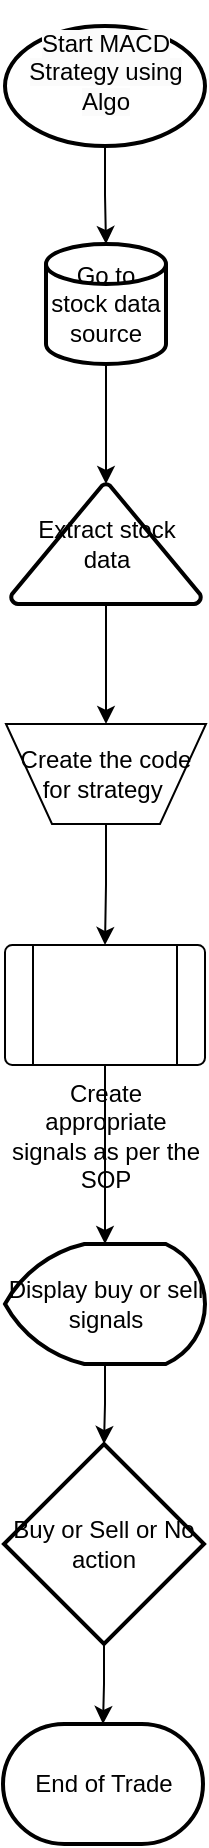 <mxfile version="20.7.2" type="device"><diagram id="C5RBs43oDa-KdzZeNtuy" name="Page-1"><mxGraphModel dx="880" dy="452" grid="1" gridSize="10" guides="1" tooltips="1" connect="1" arrows="1" fold="1" page="1" pageScale="1" pageWidth="827" pageHeight="1169" math="0" shadow="0"><root><mxCell id="WIyWlLk6GJQsqaUBKTNV-0"/><mxCell id="WIyWlLk6GJQsqaUBKTNV-1" parent="WIyWlLk6GJQsqaUBKTNV-0"/><mxCell id="7RXHgZewywhJvZ7uJUFR-23" value="" style="edgeStyle=orthogonalEdgeStyle;rounded=0;orthogonalLoop=1;jettySize=auto;html=1;" edge="1" parent="WIyWlLk6GJQsqaUBKTNV-1" source="7RXHgZewywhJvZ7uJUFR-2" target="7RXHgZewywhJvZ7uJUFR-3"><mxGeometry relative="1" as="geometry"/></mxCell><mxCell id="7RXHgZewywhJvZ7uJUFR-2" value="Go to stock data source" style="strokeWidth=2;html=1;shape=mxgraph.flowchart.database;whiteSpace=wrap;" vertex="1" parent="WIyWlLk6GJQsqaUBKTNV-1"><mxGeometry x="190" y="170" width="60" height="60" as="geometry"/></mxCell><mxCell id="7RXHgZewywhJvZ7uJUFR-24" value="" style="edgeStyle=orthogonalEdgeStyle;rounded=0;orthogonalLoop=1;jettySize=auto;html=1;" edge="1" parent="WIyWlLk6GJQsqaUBKTNV-1" source="7RXHgZewywhJvZ7uJUFR-3" target="7RXHgZewywhJvZ7uJUFR-6"><mxGeometry relative="1" as="geometry"/></mxCell><mxCell id="7RXHgZewywhJvZ7uJUFR-3" value="Extract stock data" style="strokeWidth=2;html=1;shape=mxgraph.flowchart.extract_or_measurement;whiteSpace=wrap;" vertex="1" parent="WIyWlLk6GJQsqaUBKTNV-1"><mxGeometry x="172.5" y="290" width="95" height="60" as="geometry"/></mxCell><mxCell id="7RXHgZewywhJvZ7uJUFR-8" value="" style="edgeStyle=orthogonalEdgeStyle;rounded=0;orthogonalLoop=1;jettySize=auto;html=1;" edge="1" parent="WIyWlLk6GJQsqaUBKTNV-1" source="7RXHgZewywhJvZ7uJUFR-6" target="7RXHgZewywhJvZ7uJUFR-7"><mxGeometry relative="1" as="geometry"/></mxCell><mxCell id="7RXHgZewywhJvZ7uJUFR-6" value="Create the code for strategy&amp;nbsp;" style="verticalLabelPosition=middle;verticalAlign=middle;html=1;shape=trapezoid;perimeter=trapezoidPerimeter;whiteSpace=wrap;size=0.23;arcSize=10;flipV=1;labelPosition=center;align=center;" vertex="1" parent="WIyWlLk6GJQsqaUBKTNV-1"><mxGeometry x="170" y="410" width="100" height="50" as="geometry"/></mxCell><mxCell id="7RXHgZewywhJvZ7uJUFR-12" value="" style="edgeStyle=orthogonalEdgeStyle;rounded=0;orthogonalLoop=1;jettySize=auto;html=1;" edge="1" parent="WIyWlLk6GJQsqaUBKTNV-1" source="7RXHgZewywhJvZ7uJUFR-7" target="7RXHgZewywhJvZ7uJUFR-11"><mxGeometry relative="1" as="geometry"/></mxCell><mxCell id="7RXHgZewywhJvZ7uJUFR-7" value="Create appropriate signals as per the SOP" style="verticalLabelPosition=bottom;verticalAlign=top;html=1;shape=process;whiteSpace=wrap;rounded=1;size=0.14;arcSize=6;" vertex="1" parent="WIyWlLk6GJQsqaUBKTNV-1"><mxGeometry x="169.5" y="520.5" width="100" height="60" as="geometry"/></mxCell><mxCell id="7RXHgZewywhJvZ7uJUFR-14" value="" style="edgeStyle=orthogonalEdgeStyle;rounded=0;orthogonalLoop=1;jettySize=auto;html=1;" edge="1" parent="WIyWlLk6GJQsqaUBKTNV-1" source="7RXHgZewywhJvZ7uJUFR-11" target="7RXHgZewywhJvZ7uJUFR-13"><mxGeometry relative="1" as="geometry"/></mxCell><mxCell id="7RXHgZewywhJvZ7uJUFR-11" value="Display buy or sell signals" style="strokeWidth=2;html=1;shape=mxgraph.flowchart.display;whiteSpace=wrap;" vertex="1" parent="WIyWlLk6GJQsqaUBKTNV-1"><mxGeometry x="169.5" y="670" width="100" height="60" as="geometry"/></mxCell><mxCell id="7RXHgZewywhJvZ7uJUFR-16" value="" style="edgeStyle=orthogonalEdgeStyle;rounded=0;orthogonalLoop=1;jettySize=auto;html=1;" edge="1" parent="WIyWlLk6GJQsqaUBKTNV-1" source="7RXHgZewywhJvZ7uJUFR-13" target="7RXHgZewywhJvZ7uJUFR-15"><mxGeometry relative="1" as="geometry"/></mxCell><mxCell id="7RXHgZewywhJvZ7uJUFR-13" value="Buy or Sell or No action" style="strokeWidth=2;html=1;shape=mxgraph.flowchart.decision;whiteSpace=wrap;" vertex="1" parent="WIyWlLk6GJQsqaUBKTNV-1"><mxGeometry x="169" y="770" width="100" height="100" as="geometry"/></mxCell><mxCell id="7RXHgZewywhJvZ7uJUFR-15" value="End of Trade" style="strokeWidth=2;html=1;shape=mxgraph.flowchart.terminator;whiteSpace=wrap;" vertex="1" parent="WIyWlLk6GJQsqaUBKTNV-1"><mxGeometry x="168.5" y="910" width="100" height="60" as="geometry"/></mxCell><mxCell id="7RXHgZewywhJvZ7uJUFR-22" style="edgeStyle=orthogonalEdgeStyle;rounded=0;orthogonalLoop=1;jettySize=auto;html=1;exitX=0.5;exitY=1;exitDx=0;exitDy=0;exitPerimeter=0;" edge="1" parent="WIyWlLk6GJQsqaUBKTNV-1" source="7RXHgZewywhJvZ7uJUFR-4" target="7RXHgZewywhJvZ7uJUFR-2"><mxGeometry relative="1" as="geometry"/></mxCell><mxCell id="7RXHgZewywhJvZ7uJUFR-4" value="&#10;&lt;span style=&quot;color: rgb(0, 0, 0); font-family: Helvetica; font-size: 12px; font-style: normal; font-variant-ligatures: normal; font-variant-caps: normal; font-weight: 400; letter-spacing: normal; orphans: 2; text-align: center; text-indent: 0px; text-transform: none; widows: 2; word-spacing: 0px; -webkit-text-stroke-width: 0px; background-color: rgb(251, 251, 251); text-decoration-thickness: initial; text-decoration-style: initial; text-decoration-color: initial; float: none; display: inline !important;&quot;&gt;Start MACD Strategy using Algo&lt;/span&gt;&#10;&#10;" style="strokeWidth=2;html=1;shape=mxgraph.flowchart.start_1;whiteSpace=wrap;" vertex="1" parent="WIyWlLk6GJQsqaUBKTNV-1"><mxGeometry x="169.5" y="61" width="100" height="60" as="geometry"/></mxCell></root></mxGraphModel></diagram></mxfile>